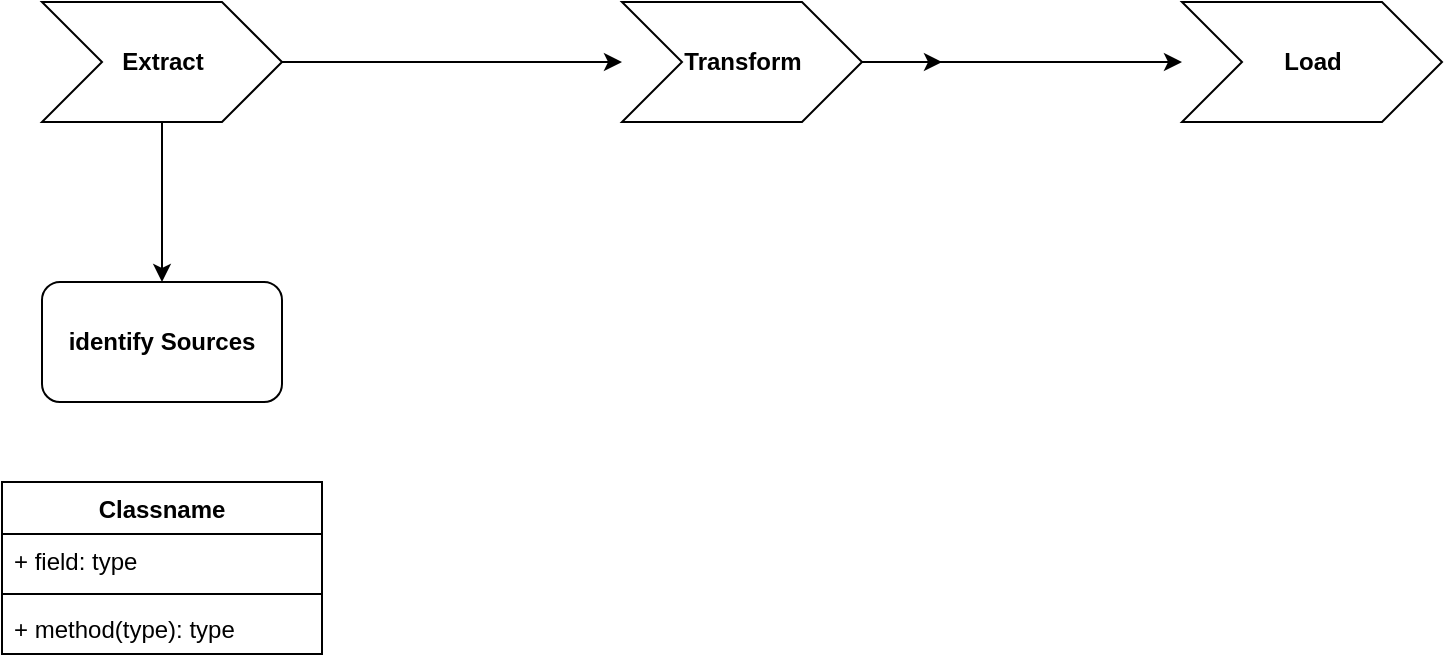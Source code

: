 <mxfile version="25.0.3">
  <diagram name="Page-1" id="cJMWnvg1xdR8QsEXq4La">
    <mxGraphModel dx="1042" dy="567" grid="1" gridSize="10" guides="1" tooltips="1" connect="1" arrows="1" fold="1" page="1" pageScale="1" pageWidth="850" pageHeight="1100" math="0" shadow="0">
      <root>
        <mxCell id="0" />
        <mxCell id="1" parent="0" />
        <mxCell id="xOkw_i7vAkmUsdFlXeQK-36" value="" style="edgeStyle=orthogonalEdgeStyle;rounded=0;orthogonalLoop=1;jettySize=auto;html=1;" edge="1" parent="1" source="xOkw_i7vAkmUsdFlXeQK-32" target="xOkw_i7vAkmUsdFlXeQK-35">
          <mxGeometry relative="1" as="geometry" />
        </mxCell>
        <mxCell id="xOkw_i7vAkmUsdFlXeQK-43" value="" style="edgeStyle=orthogonalEdgeStyle;rounded=0;orthogonalLoop=1;jettySize=auto;html=1;" edge="1" parent="1" source="xOkw_i7vAkmUsdFlXeQK-32" target="xOkw_i7vAkmUsdFlXeQK-42">
          <mxGeometry relative="1" as="geometry" />
        </mxCell>
        <mxCell id="xOkw_i7vAkmUsdFlXeQK-32" value="Extract" style="html=1;shadow=0;dashed=0;align=center;verticalAlign=middle;shape=mxgraph.arrows2.arrow;dy=0;dx=30;notch=30;fontStyle=1" vertex="1" parent="1">
          <mxGeometry x="50" y="80" width="120" height="60" as="geometry" />
        </mxCell>
        <mxCell id="xOkw_i7vAkmUsdFlXeQK-40" value="" style="edgeStyle=orthogonalEdgeStyle;rounded=0;orthogonalLoop=1;jettySize=auto;html=1;" edge="1" parent="1" source="xOkw_i7vAkmUsdFlXeQK-35" target="xOkw_i7vAkmUsdFlXeQK-39">
          <mxGeometry relative="1" as="geometry" />
        </mxCell>
        <mxCell id="xOkw_i7vAkmUsdFlXeQK-41" style="edgeStyle=orthogonalEdgeStyle;rounded=0;orthogonalLoop=1;jettySize=auto;html=1;exitX=1;exitY=0.5;exitDx=0;exitDy=0;exitPerimeter=0;" edge="1" parent="1" source="xOkw_i7vAkmUsdFlXeQK-35">
          <mxGeometry relative="1" as="geometry">
            <mxPoint x="500" y="110" as="targetPoint" />
          </mxGeometry>
        </mxCell>
        <mxCell id="xOkw_i7vAkmUsdFlXeQK-35" value="Transform" style="html=1;shadow=0;dashed=0;align=center;verticalAlign=middle;shape=mxgraph.arrows2.arrow;dy=0;dx=30;notch=30;fontStyle=1" vertex="1" parent="1">
          <mxGeometry x="340" y="80" width="120" height="60" as="geometry" />
        </mxCell>
        <mxCell id="xOkw_i7vAkmUsdFlXeQK-39" value="Load" style="html=1;shadow=0;dashed=0;align=center;verticalAlign=middle;shape=mxgraph.arrows2.arrow;dy=0;dx=30;notch=30;fontStyle=1" vertex="1" parent="1">
          <mxGeometry x="620" y="80" width="130" height="60" as="geometry" />
        </mxCell>
        <mxCell id="xOkw_i7vAkmUsdFlXeQK-42" value="identify Sources" style="rounded=1;whiteSpace=wrap;html=1;shadow=0;dashed=0;fontStyle=1;" vertex="1" parent="1">
          <mxGeometry x="50" y="220" width="120" height="60" as="geometry" />
        </mxCell>
        <mxCell id="xOkw_i7vAkmUsdFlXeQK-50" value="Classname" style="swimlane;fontStyle=1;align=center;verticalAlign=top;childLayout=stackLayout;horizontal=1;startSize=26;horizontalStack=0;resizeParent=1;resizeParentMax=0;resizeLast=0;collapsible=1;marginBottom=0;whiteSpace=wrap;html=1;" vertex="1" parent="1">
          <mxGeometry x="30" y="320" width="160" height="86" as="geometry">
            <mxRectangle x="30" y="320" width="100" height="30" as="alternateBounds" />
          </mxGeometry>
        </mxCell>
        <mxCell id="xOkw_i7vAkmUsdFlXeQK-51" value="+ field: type" style="text;strokeColor=none;fillColor=none;align=left;verticalAlign=top;spacingLeft=4;spacingRight=4;overflow=hidden;rotatable=0;points=[[0,0.5],[1,0.5]];portConstraint=eastwest;whiteSpace=wrap;html=1;" vertex="1" parent="xOkw_i7vAkmUsdFlXeQK-50">
          <mxGeometry y="26" width="160" height="26" as="geometry" />
        </mxCell>
        <mxCell id="xOkw_i7vAkmUsdFlXeQK-52" value="" style="line;strokeWidth=1;fillColor=none;align=left;verticalAlign=middle;spacingTop=-1;spacingLeft=3;spacingRight=3;rotatable=0;labelPosition=right;points=[];portConstraint=eastwest;strokeColor=inherit;" vertex="1" parent="xOkw_i7vAkmUsdFlXeQK-50">
          <mxGeometry y="52" width="160" height="8" as="geometry" />
        </mxCell>
        <mxCell id="xOkw_i7vAkmUsdFlXeQK-53" value="+ method(type): type" style="text;strokeColor=none;fillColor=none;align=left;verticalAlign=top;spacingLeft=4;spacingRight=4;overflow=hidden;rotatable=0;points=[[0,0.5],[1,0.5]];portConstraint=eastwest;whiteSpace=wrap;html=1;" vertex="1" parent="xOkw_i7vAkmUsdFlXeQK-50">
          <mxGeometry y="60" width="160" height="26" as="geometry" />
        </mxCell>
      </root>
    </mxGraphModel>
  </diagram>
</mxfile>
